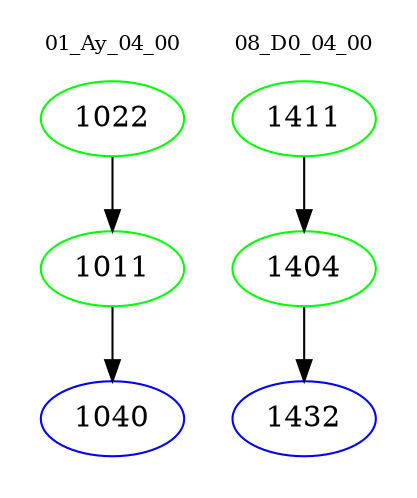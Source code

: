 digraph{
subgraph cluster_0 {
color = white
label = "01_Ay_04_00";
fontsize=10;
T0_1022 [label="1022", color="green"]
T0_1022 -> T0_1011 [color="black"]
T0_1011 [label="1011", color="green"]
T0_1011 -> T0_1040 [color="black"]
T0_1040 [label="1040", color="blue"]
}
subgraph cluster_1 {
color = white
label = "08_D0_04_00";
fontsize=10;
T1_1411 [label="1411", color="green"]
T1_1411 -> T1_1404 [color="black"]
T1_1404 [label="1404", color="green"]
T1_1404 -> T1_1432 [color="black"]
T1_1432 [label="1432", color="blue"]
}
}
